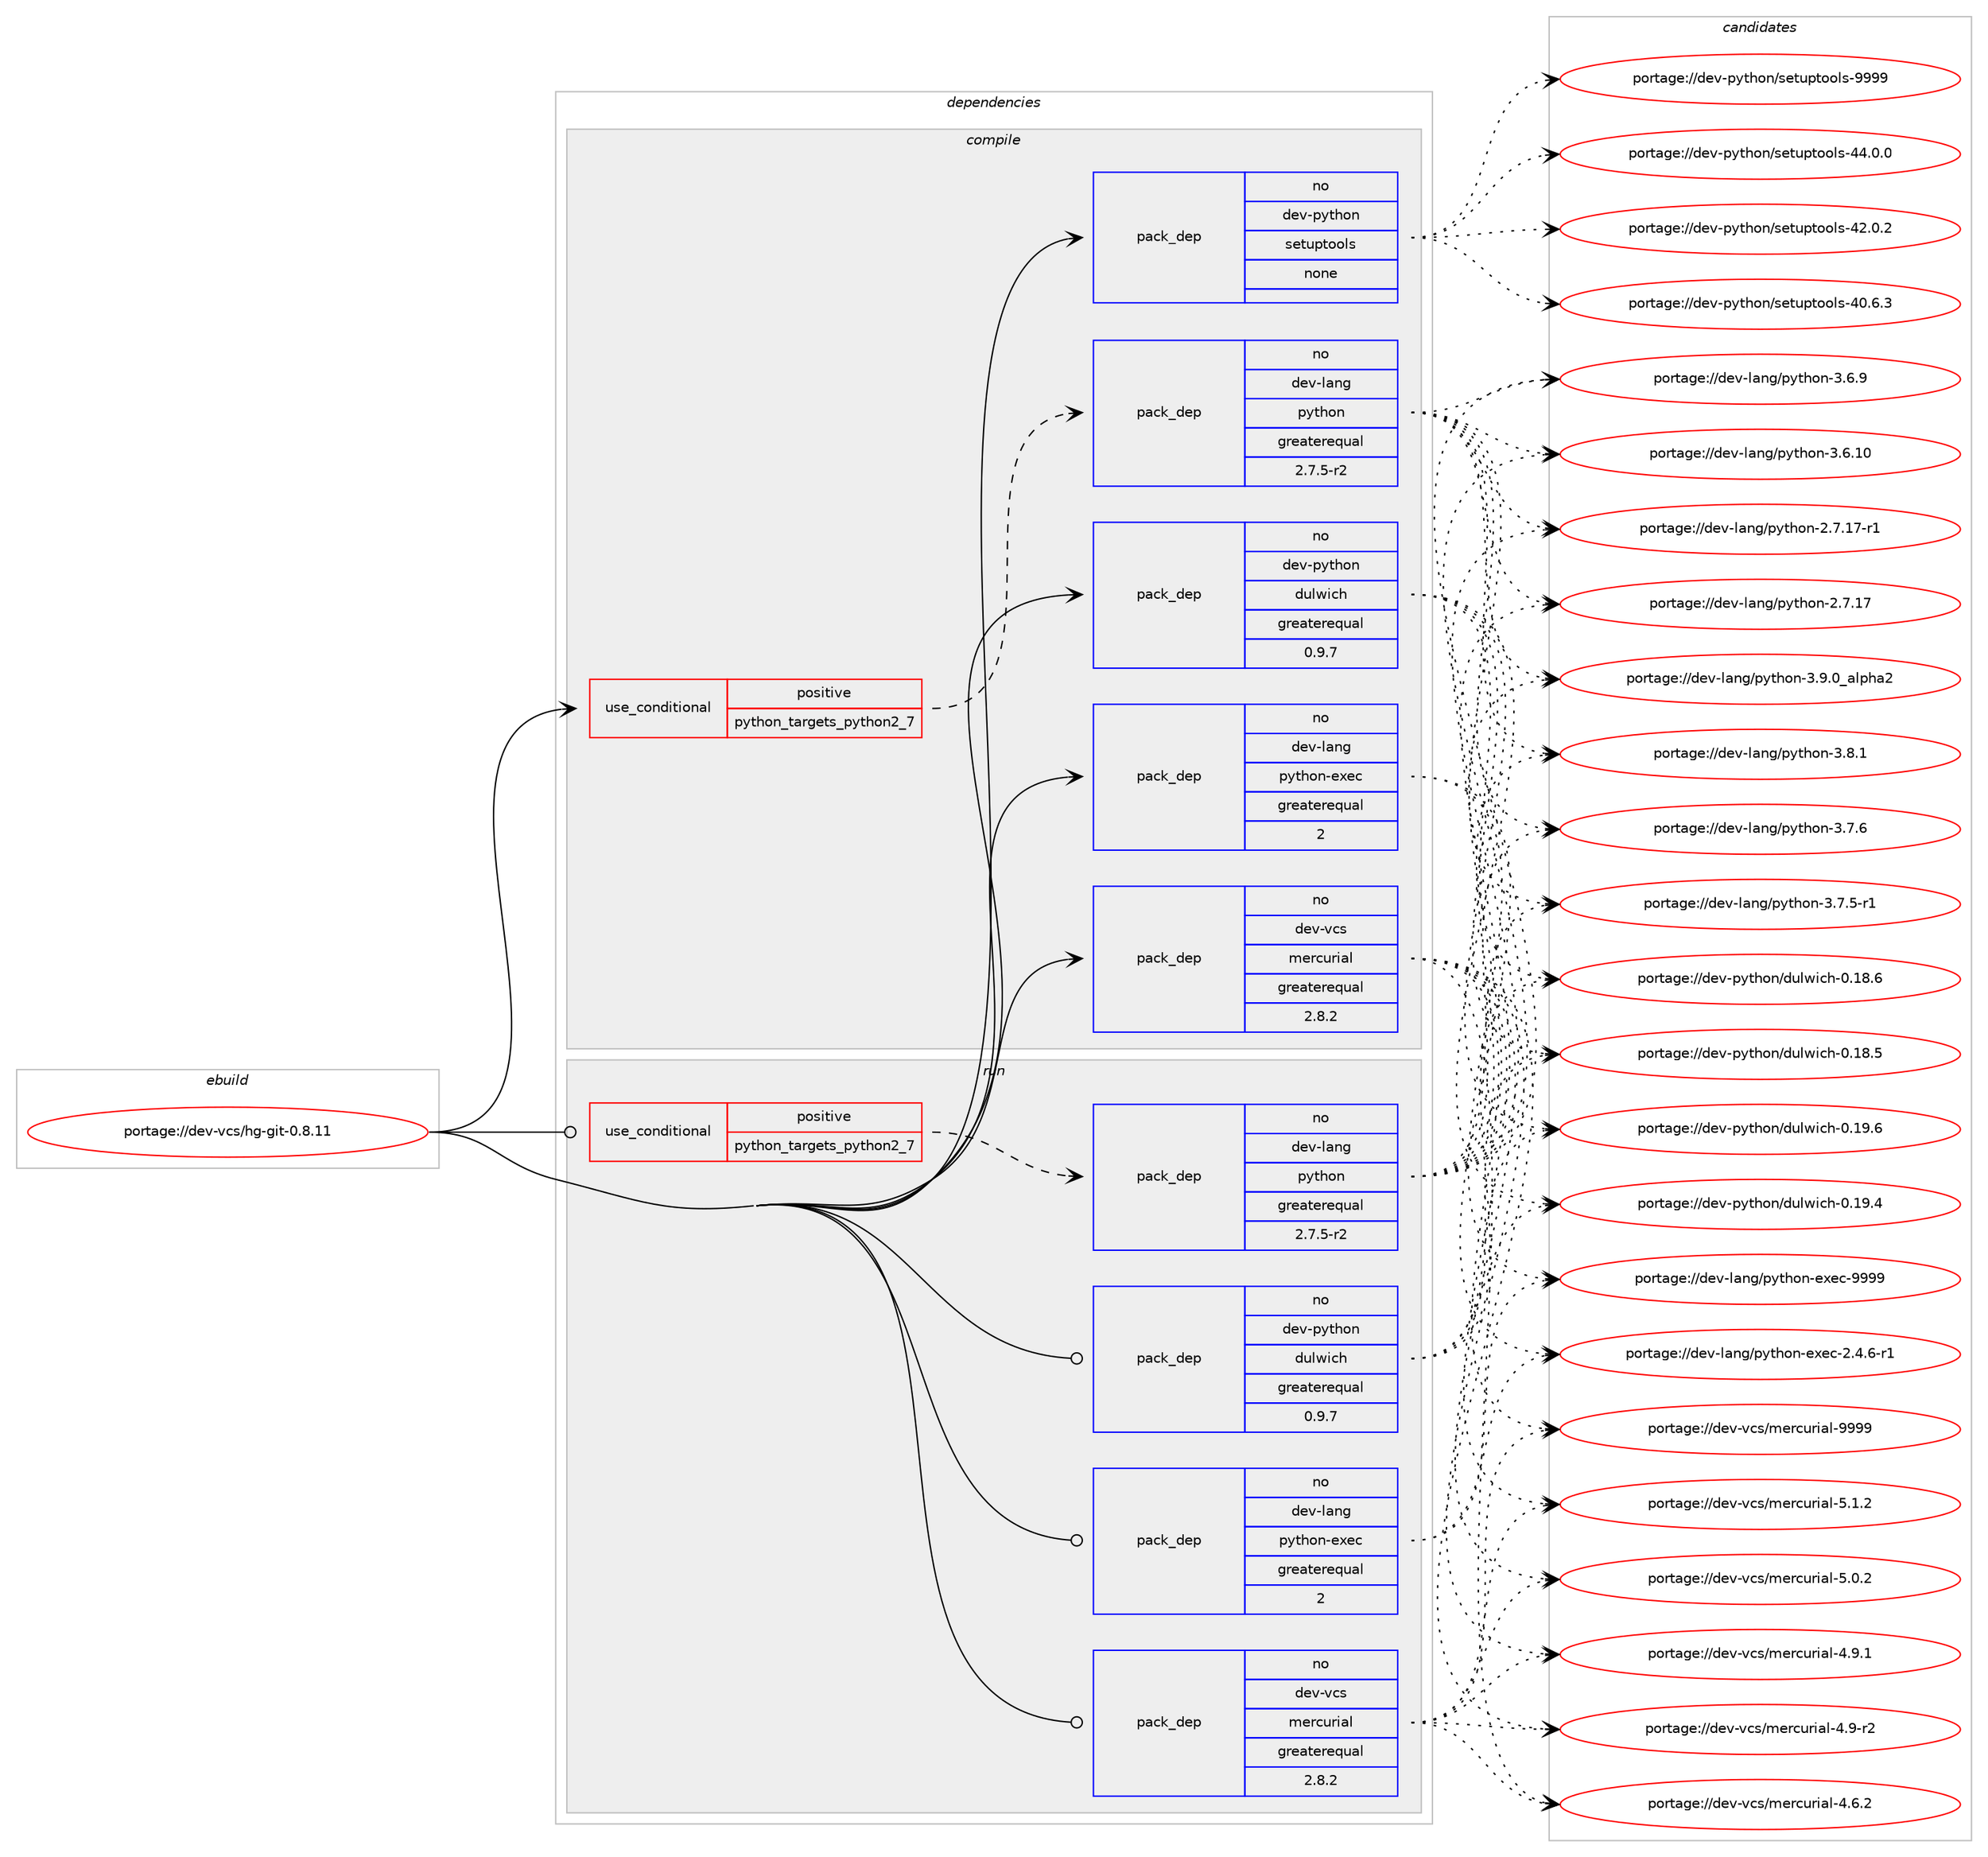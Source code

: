 digraph prolog {

# *************
# Graph options
# *************

newrank=true;
concentrate=true;
compound=true;
graph [rankdir=LR,fontname=Helvetica,fontsize=10,ranksep=1.5];#, ranksep=2.5, nodesep=0.2];
edge  [arrowhead=vee];
node  [fontname=Helvetica,fontsize=10];

# **********
# The ebuild
# **********

subgraph cluster_leftcol {
color=gray;
label=<<i>ebuild</i>>;
id [label="portage://dev-vcs/hg-git-0.8.11", color=red, width=4, href="../dev-vcs/hg-git-0.8.11.svg"];
}

# ****************
# The dependencies
# ****************

subgraph cluster_midcol {
color=gray;
label=<<i>dependencies</i>>;
subgraph cluster_compile {
fillcolor="#eeeeee";
style=filled;
label=<<i>compile</i>>;
subgraph cond60651 {
dependency293184 [label=<<TABLE BORDER="0" CELLBORDER="1" CELLSPACING="0" CELLPADDING="4"><TR><TD ROWSPAN="3" CELLPADDING="10">use_conditional</TD></TR><TR><TD>positive</TD></TR><TR><TD>python_targets_python2_7</TD></TR></TABLE>>, shape=none, color=red];
subgraph pack227985 {
dependency293185 [label=<<TABLE BORDER="0" CELLBORDER="1" CELLSPACING="0" CELLPADDING="4" WIDTH="220"><TR><TD ROWSPAN="6" CELLPADDING="30">pack_dep</TD></TR><TR><TD WIDTH="110">no</TD></TR><TR><TD>dev-lang</TD></TR><TR><TD>python</TD></TR><TR><TD>greaterequal</TD></TR><TR><TD>2.7.5-r2</TD></TR></TABLE>>, shape=none, color=blue];
}
dependency293184:e -> dependency293185:w [weight=20,style="dashed",arrowhead="vee"];
}
id:e -> dependency293184:w [weight=20,style="solid",arrowhead="vee"];
subgraph pack227986 {
dependency293186 [label=<<TABLE BORDER="0" CELLBORDER="1" CELLSPACING="0" CELLPADDING="4" WIDTH="220"><TR><TD ROWSPAN="6" CELLPADDING="30">pack_dep</TD></TR><TR><TD WIDTH="110">no</TD></TR><TR><TD>dev-lang</TD></TR><TR><TD>python-exec</TD></TR><TR><TD>greaterequal</TD></TR><TR><TD>2</TD></TR></TABLE>>, shape=none, color=blue];
}
id:e -> dependency293186:w [weight=20,style="solid",arrowhead="vee"];
subgraph pack227987 {
dependency293187 [label=<<TABLE BORDER="0" CELLBORDER="1" CELLSPACING="0" CELLPADDING="4" WIDTH="220"><TR><TD ROWSPAN="6" CELLPADDING="30">pack_dep</TD></TR><TR><TD WIDTH="110">no</TD></TR><TR><TD>dev-python</TD></TR><TR><TD>dulwich</TD></TR><TR><TD>greaterequal</TD></TR><TR><TD>0.9.7</TD></TR></TABLE>>, shape=none, color=blue];
}
id:e -> dependency293187:w [weight=20,style="solid",arrowhead="vee"];
subgraph pack227988 {
dependency293188 [label=<<TABLE BORDER="0" CELLBORDER="1" CELLSPACING="0" CELLPADDING="4" WIDTH="220"><TR><TD ROWSPAN="6" CELLPADDING="30">pack_dep</TD></TR><TR><TD WIDTH="110">no</TD></TR><TR><TD>dev-python</TD></TR><TR><TD>setuptools</TD></TR><TR><TD>none</TD></TR><TR><TD></TD></TR></TABLE>>, shape=none, color=blue];
}
id:e -> dependency293188:w [weight=20,style="solid",arrowhead="vee"];
subgraph pack227989 {
dependency293189 [label=<<TABLE BORDER="0" CELLBORDER="1" CELLSPACING="0" CELLPADDING="4" WIDTH="220"><TR><TD ROWSPAN="6" CELLPADDING="30">pack_dep</TD></TR><TR><TD WIDTH="110">no</TD></TR><TR><TD>dev-vcs</TD></TR><TR><TD>mercurial</TD></TR><TR><TD>greaterequal</TD></TR><TR><TD>2.8.2</TD></TR></TABLE>>, shape=none, color=blue];
}
id:e -> dependency293189:w [weight=20,style="solid",arrowhead="vee"];
}
subgraph cluster_compileandrun {
fillcolor="#eeeeee";
style=filled;
label=<<i>compile and run</i>>;
}
subgraph cluster_run {
fillcolor="#eeeeee";
style=filled;
label=<<i>run</i>>;
subgraph cond60652 {
dependency293190 [label=<<TABLE BORDER="0" CELLBORDER="1" CELLSPACING="0" CELLPADDING="4"><TR><TD ROWSPAN="3" CELLPADDING="10">use_conditional</TD></TR><TR><TD>positive</TD></TR><TR><TD>python_targets_python2_7</TD></TR></TABLE>>, shape=none, color=red];
subgraph pack227990 {
dependency293191 [label=<<TABLE BORDER="0" CELLBORDER="1" CELLSPACING="0" CELLPADDING="4" WIDTH="220"><TR><TD ROWSPAN="6" CELLPADDING="30">pack_dep</TD></TR><TR><TD WIDTH="110">no</TD></TR><TR><TD>dev-lang</TD></TR><TR><TD>python</TD></TR><TR><TD>greaterequal</TD></TR><TR><TD>2.7.5-r2</TD></TR></TABLE>>, shape=none, color=blue];
}
dependency293190:e -> dependency293191:w [weight=20,style="dashed",arrowhead="vee"];
}
id:e -> dependency293190:w [weight=20,style="solid",arrowhead="odot"];
subgraph pack227991 {
dependency293192 [label=<<TABLE BORDER="0" CELLBORDER="1" CELLSPACING="0" CELLPADDING="4" WIDTH="220"><TR><TD ROWSPAN="6" CELLPADDING="30">pack_dep</TD></TR><TR><TD WIDTH="110">no</TD></TR><TR><TD>dev-lang</TD></TR><TR><TD>python-exec</TD></TR><TR><TD>greaterequal</TD></TR><TR><TD>2</TD></TR></TABLE>>, shape=none, color=blue];
}
id:e -> dependency293192:w [weight=20,style="solid",arrowhead="odot"];
subgraph pack227992 {
dependency293193 [label=<<TABLE BORDER="0" CELLBORDER="1" CELLSPACING="0" CELLPADDING="4" WIDTH="220"><TR><TD ROWSPAN="6" CELLPADDING="30">pack_dep</TD></TR><TR><TD WIDTH="110">no</TD></TR><TR><TD>dev-python</TD></TR><TR><TD>dulwich</TD></TR><TR><TD>greaterequal</TD></TR><TR><TD>0.9.7</TD></TR></TABLE>>, shape=none, color=blue];
}
id:e -> dependency293193:w [weight=20,style="solid",arrowhead="odot"];
subgraph pack227993 {
dependency293194 [label=<<TABLE BORDER="0" CELLBORDER="1" CELLSPACING="0" CELLPADDING="4" WIDTH="220"><TR><TD ROWSPAN="6" CELLPADDING="30">pack_dep</TD></TR><TR><TD WIDTH="110">no</TD></TR><TR><TD>dev-vcs</TD></TR><TR><TD>mercurial</TD></TR><TR><TD>greaterequal</TD></TR><TR><TD>2.8.2</TD></TR></TABLE>>, shape=none, color=blue];
}
id:e -> dependency293194:w [weight=20,style="solid",arrowhead="odot"];
}
}

# **************
# The candidates
# **************

subgraph cluster_choices {
rank=same;
color=gray;
label=<<i>candidates</i>>;

subgraph choice227985 {
color=black;
nodesep=1;
choice10010111845108971101034711212111610411111045514657464895971081121049750 [label="portage://dev-lang/python-3.9.0_alpha2", color=red, width=4,href="../dev-lang/python-3.9.0_alpha2.svg"];
choice100101118451089711010347112121116104111110455146564649 [label="portage://dev-lang/python-3.8.1", color=red, width=4,href="../dev-lang/python-3.8.1.svg"];
choice100101118451089711010347112121116104111110455146554654 [label="portage://dev-lang/python-3.7.6", color=red, width=4,href="../dev-lang/python-3.7.6.svg"];
choice1001011184510897110103471121211161041111104551465546534511449 [label="portage://dev-lang/python-3.7.5-r1", color=red, width=4,href="../dev-lang/python-3.7.5-r1.svg"];
choice100101118451089711010347112121116104111110455146544657 [label="portage://dev-lang/python-3.6.9", color=red, width=4,href="../dev-lang/python-3.6.9.svg"];
choice10010111845108971101034711212111610411111045514654464948 [label="portage://dev-lang/python-3.6.10", color=red, width=4,href="../dev-lang/python-3.6.10.svg"];
choice100101118451089711010347112121116104111110455046554649554511449 [label="portage://dev-lang/python-2.7.17-r1", color=red, width=4,href="../dev-lang/python-2.7.17-r1.svg"];
choice10010111845108971101034711212111610411111045504655464955 [label="portage://dev-lang/python-2.7.17", color=red, width=4,href="../dev-lang/python-2.7.17.svg"];
dependency293185:e -> choice10010111845108971101034711212111610411111045514657464895971081121049750:w [style=dotted,weight="100"];
dependency293185:e -> choice100101118451089711010347112121116104111110455146564649:w [style=dotted,weight="100"];
dependency293185:e -> choice100101118451089711010347112121116104111110455146554654:w [style=dotted,weight="100"];
dependency293185:e -> choice1001011184510897110103471121211161041111104551465546534511449:w [style=dotted,weight="100"];
dependency293185:e -> choice100101118451089711010347112121116104111110455146544657:w [style=dotted,weight="100"];
dependency293185:e -> choice10010111845108971101034711212111610411111045514654464948:w [style=dotted,weight="100"];
dependency293185:e -> choice100101118451089711010347112121116104111110455046554649554511449:w [style=dotted,weight="100"];
dependency293185:e -> choice10010111845108971101034711212111610411111045504655464955:w [style=dotted,weight="100"];
}
subgraph choice227986 {
color=black;
nodesep=1;
choice10010111845108971101034711212111610411111045101120101994557575757 [label="portage://dev-lang/python-exec-9999", color=red, width=4,href="../dev-lang/python-exec-9999.svg"];
choice10010111845108971101034711212111610411111045101120101994550465246544511449 [label="portage://dev-lang/python-exec-2.4.6-r1", color=red, width=4,href="../dev-lang/python-exec-2.4.6-r1.svg"];
dependency293186:e -> choice10010111845108971101034711212111610411111045101120101994557575757:w [style=dotted,weight="100"];
dependency293186:e -> choice10010111845108971101034711212111610411111045101120101994550465246544511449:w [style=dotted,weight="100"];
}
subgraph choice227987 {
color=black;
nodesep=1;
choice10010111845112121116104111110471001171081191059910445484649574654 [label="portage://dev-python/dulwich-0.19.6", color=red, width=4,href="../dev-python/dulwich-0.19.6.svg"];
choice10010111845112121116104111110471001171081191059910445484649574652 [label="portage://dev-python/dulwich-0.19.4", color=red, width=4,href="../dev-python/dulwich-0.19.4.svg"];
choice10010111845112121116104111110471001171081191059910445484649564654 [label="portage://dev-python/dulwich-0.18.6", color=red, width=4,href="../dev-python/dulwich-0.18.6.svg"];
choice10010111845112121116104111110471001171081191059910445484649564653 [label="portage://dev-python/dulwich-0.18.5", color=red, width=4,href="../dev-python/dulwich-0.18.5.svg"];
dependency293187:e -> choice10010111845112121116104111110471001171081191059910445484649574654:w [style=dotted,weight="100"];
dependency293187:e -> choice10010111845112121116104111110471001171081191059910445484649574652:w [style=dotted,weight="100"];
dependency293187:e -> choice10010111845112121116104111110471001171081191059910445484649564654:w [style=dotted,weight="100"];
dependency293187:e -> choice10010111845112121116104111110471001171081191059910445484649564653:w [style=dotted,weight="100"];
}
subgraph choice227988 {
color=black;
nodesep=1;
choice10010111845112121116104111110471151011161171121161111111081154557575757 [label="portage://dev-python/setuptools-9999", color=red, width=4,href="../dev-python/setuptools-9999.svg"];
choice100101118451121211161041111104711510111611711211611111110811545525246484648 [label="portage://dev-python/setuptools-44.0.0", color=red, width=4,href="../dev-python/setuptools-44.0.0.svg"];
choice100101118451121211161041111104711510111611711211611111110811545525046484650 [label="portage://dev-python/setuptools-42.0.2", color=red, width=4,href="../dev-python/setuptools-42.0.2.svg"];
choice100101118451121211161041111104711510111611711211611111110811545524846544651 [label="portage://dev-python/setuptools-40.6.3", color=red, width=4,href="../dev-python/setuptools-40.6.3.svg"];
dependency293188:e -> choice10010111845112121116104111110471151011161171121161111111081154557575757:w [style=dotted,weight="100"];
dependency293188:e -> choice100101118451121211161041111104711510111611711211611111110811545525246484648:w [style=dotted,weight="100"];
dependency293188:e -> choice100101118451121211161041111104711510111611711211611111110811545525046484650:w [style=dotted,weight="100"];
dependency293188:e -> choice100101118451121211161041111104711510111611711211611111110811545524846544651:w [style=dotted,weight="100"];
}
subgraph choice227989 {
color=black;
nodesep=1;
choice10010111845118991154710910111499117114105971084557575757 [label="portage://dev-vcs/mercurial-9999", color=red, width=4,href="../dev-vcs/mercurial-9999.svg"];
choice1001011184511899115471091011149911711410597108455346494650 [label="portage://dev-vcs/mercurial-5.1.2", color=red, width=4,href="../dev-vcs/mercurial-5.1.2.svg"];
choice1001011184511899115471091011149911711410597108455346484650 [label="portage://dev-vcs/mercurial-5.0.2", color=red, width=4,href="../dev-vcs/mercurial-5.0.2.svg"];
choice1001011184511899115471091011149911711410597108455246574649 [label="portage://dev-vcs/mercurial-4.9.1", color=red, width=4,href="../dev-vcs/mercurial-4.9.1.svg"];
choice1001011184511899115471091011149911711410597108455246574511450 [label="portage://dev-vcs/mercurial-4.9-r2", color=red, width=4,href="../dev-vcs/mercurial-4.9-r2.svg"];
choice1001011184511899115471091011149911711410597108455246544650 [label="portage://dev-vcs/mercurial-4.6.2", color=red, width=4,href="../dev-vcs/mercurial-4.6.2.svg"];
dependency293189:e -> choice10010111845118991154710910111499117114105971084557575757:w [style=dotted,weight="100"];
dependency293189:e -> choice1001011184511899115471091011149911711410597108455346494650:w [style=dotted,weight="100"];
dependency293189:e -> choice1001011184511899115471091011149911711410597108455346484650:w [style=dotted,weight="100"];
dependency293189:e -> choice1001011184511899115471091011149911711410597108455246574649:w [style=dotted,weight="100"];
dependency293189:e -> choice1001011184511899115471091011149911711410597108455246574511450:w [style=dotted,weight="100"];
dependency293189:e -> choice1001011184511899115471091011149911711410597108455246544650:w [style=dotted,weight="100"];
}
subgraph choice227990 {
color=black;
nodesep=1;
choice10010111845108971101034711212111610411111045514657464895971081121049750 [label="portage://dev-lang/python-3.9.0_alpha2", color=red, width=4,href="../dev-lang/python-3.9.0_alpha2.svg"];
choice100101118451089711010347112121116104111110455146564649 [label="portage://dev-lang/python-3.8.1", color=red, width=4,href="../dev-lang/python-3.8.1.svg"];
choice100101118451089711010347112121116104111110455146554654 [label="portage://dev-lang/python-3.7.6", color=red, width=4,href="../dev-lang/python-3.7.6.svg"];
choice1001011184510897110103471121211161041111104551465546534511449 [label="portage://dev-lang/python-3.7.5-r1", color=red, width=4,href="../dev-lang/python-3.7.5-r1.svg"];
choice100101118451089711010347112121116104111110455146544657 [label="portage://dev-lang/python-3.6.9", color=red, width=4,href="../dev-lang/python-3.6.9.svg"];
choice10010111845108971101034711212111610411111045514654464948 [label="portage://dev-lang/python-3.6.10", color=red, width=4,href="../dev-lang/python-3.6.10.svg"];
choice100101118451089711010347112121116104111110455046554649554511449 [label="portage://dev-lang/python-2.7.17-r1", color=red, width=4,href="../dev-lang/python-2.7.17-r1.svg"];
choice10010111845108971101034711212111610411111045504655464955 [label="portage://dev-lang/python-2.7.17", color=red, width=4,href="../dev-lang/python-2.7.17.svg"];
dependency293191:e -> choice10010111845108971101034711212111610411111045514657464895971081121049750:w [style=dotted,weight="100"];
dependency293191:e -> choice100101118451089711010347112121116104111110455146564649:w [style=dotted,weight="100"];
dependency293191:e -> choice100101118451089711010347112121116104111110455146554654:w [style=dotted,weight="100"];
dependency293191:e -> choice1001011184510897110103471121211161041111104551465546534511449:w [style=dotted,weight="100"];
dependency293191:e -> choice100101118451089711010347112121116104111110455146544657:w [style=dotted,weight="100"];
dependency293191:e -> choice10010111845108971101034711212111610411111045514654464948:w [style=dotted,weight="100"];
dependency293191:e -> choice100101118451089711010347112121116104111110455046554649554511449:w [style=dotted,weight="100"];
dependency293191:e -> choice10010111845108971101034711212111610411111045504655464955:w [style=dotted,weight="100"];
}
subgraph choice227991 {
color=black;
nodesep=1;
choice10010111845108971101034711212111610411111045101120101994557575757 [label="portage://dev-lang/python-exec-9999", color=red, width=4,href="../dev-lang/python-exec-9999.svg"];
choice10010111845108971101034711212111610411111045101120101994550465246544511449 [label="portage://dev-lang/python-exec-2.4.6-r1", color=red, width=4,href="../dev-lang/python-exec-2.4.6-r1.svg"];
dependency293192:e -> choice10010111845108971101034711212111610411111045101120101994557575757:w [style=dotted,weight="100"];
dependency293192:e -> choice10010111845108971101034711212111610411111045101120101994550465246544511449:w [style=dotted,weight="100"];
}
subgraph choice227992 {
color=black;
nodesep=1;
choice10010111845112121116104111110471001171081191059910445484649574654 [label="portage://dev-python/dulwich-0.19.6", color=red, width=4,href="../dev-python/dulwich-0.19.6.svg"];
choice10010111845112121116104111110471001171081191059910445484649574652 [label="portage://dev-python/dulwich-0.19.4", color=red, width=4,href="../dev-python/dulwich-0.19.4.svg"];
choice10010111845112121116104111110471001171081191059910445484649564654 [label="portage://dev-python/dulwich-0.18.6", color=red, width=4,href="../dev-python/dulwich-0.18.6.svg"];
choice10010111845112121116104111110471001171081191059910445484649564653 [label="portage://dev-python/dulwich-0.18.5", color=red, width=4,href="../dev-python/dulwich-0.18.5.svg"];
dependency293193:e -> choice10010111845112121116104111110471001171081191059910445484649574654:w [style=dotted,weight="100"];
dependency293193:e -> choice10010111845112121116104111110471001171081191059910445484649574652:w [style=dotted,weight="100"];
dependency293193:e -> choice10010111845112121116104111110471001171081191059910445484649564654:w [style=dotted,weight="100"];
dependency293193:e -> choice10010111845112121116104111110471001171081191059910445484649564653:w [style=dotted,weight="100"];
}
subgraph choice227993 {
color=black;
nodesep=1;
choice10010111845118991154710910111499117114105971084557575757 [label="portage://dev-vcs/mercurial-9999", color=red, width=4,href="../dev-vcs/mercurial-9999.svg"];
choice1001011184511899115471091011149911711410597108455346494650 [label="portage://dev-vcs/mercurial-5.1.2", color=red, width=4,href="../dev-vcs/mercurial-5.1.2.svg"];
choice1001011184511899115471091011149911711410597108455346484650 [label="portage://dev-vcs/mercurial-5.0.2", color=red, width=4,href="../dev-vcs/mercurial-5.0.2.svg"];
choice1001011184511899115471091011149911711410597108455246574649 [label="portage://dev-vcs/mercurial-4.9.1", color=red, width=4,href="../dev-vcs/mercurial-4.9.1.svg"];
choice1001011184511899115471091011149911711410597108455246574511450 [label="portage://dev-vcs/mercurial-4.9-r2", color=red, width=4,href="../dev-vcs/mercurial-4.9-r2.svg"];
choice1001011184511899115471091011149911711410597108455246544650 [label="portage://dev-vcs/mercurial-4.6.2", color=red, width=4,href="../dev-vcs/mercurial-4.6.2.svg"];
dependency293194:e -> choice10010111845118991154710910111499117114105971084557575757:w [style=dotted,weight="100"];
dependency293194:e -> choice1001011184511899115471091011149911711410597108455346494650:w [style=dotted,weight="100"];
dependency293194:e -> choice1001011184511899115471091011149911711410597108455346484650:w [style=dotted,weight="100"];
dependency293194:e -> choice1001011184511899115471091011149911711410597108455246574649:w [style=dotted,weight="100"];
dependency293194:e -> choice1001011184511899115471091011149911711410597108455246574511450:w [style=dotted,weight="100"];
dependency293194:e -> choice1001011184511899115471091011149911711410597108455246544650:w [style=dotted,weight="100"];
}
}

}
